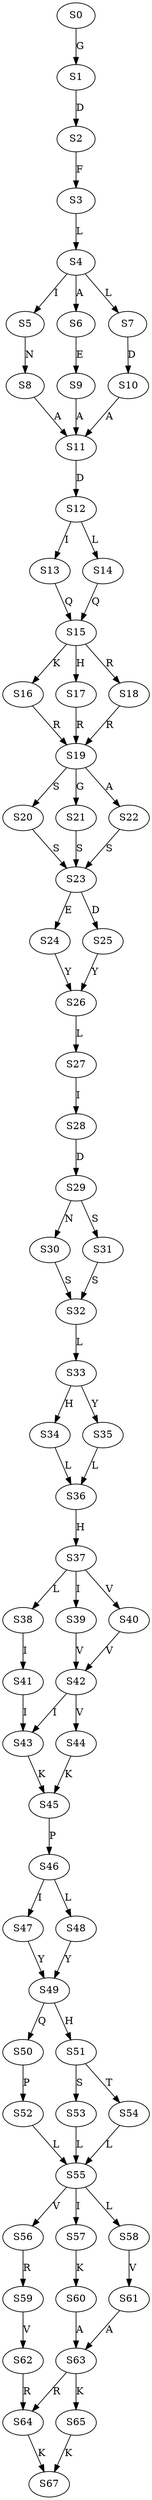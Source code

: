 strict digraph  {
	S0 -> S1 [ label = G ];
	S1 -> S2 [ label = D ];
	S2 -> S3 [ label = F ];
	S3 -> S4 [ label = L ];
	S4 -> S5 [ label = I ];
	S4 -> S6 [ label = A ];
	S4 -> S7 [ label = L ];
	S5 -> S8 [ label = N ];
	S6 -> S9 [ label = E ];
	S7 -> S10 [ label = D ];
	S8 -> S11 [ label = A ];
	S9 -> S11 [ label = A ];
	S10 -> S11 [ label = A ];
	S11 -> S12 [ label = D ];
	S12 -> S13 [ label = I ];
	S12 -> S14 [ label = L ];
	S13 -> S15 [ label = Q ];
	S14 -> S15 [ label = Q ];
	S15 -> S16 [ label = K ];
	S15 -> S17 [ label = H ];
	S15 -> S18 [ label = R ];
	S16 -> S19 [ label = R ];
	S17 -> S19 [ label = R ];
	S18 -> S19 [ label = R ];
	S19 -> S20 [ label = S ];
	S19 -> S21 [ label = G ];
	S19 -> S22 [ label = A ];
	S20 -> S23 [ label = S ];
	S21 -> S23 [ label = S ];
	S22 -> S23 [ label = S ];
	S23 -> S24 [ label = E ];
	S23 -> S25 [ label = D ];
	S24 -> S26 [ label = Y ];
	S25 -> S26 [ label = Y ];
	S26 -> S27 [ label = L ];
	S27 -> S28 [ label = I ];
	S28 -> S29 [ label = D ];
	S29 -> S30 [ label = N ];
	S29 -> S31 [ label = S ];
	S30 -> S32 [ label = S ];
	S31 -> S32 [ label = S ];
	S32 -> S33 [ label = L ];
	S33 -> S34 [ label = H ];
	S33 -> S35 [ label = Y ];
	S34 -> S36 [ label = L ];
	S35 -> S36 [ label = L ];
	S36 -> S37 [ label = H ];
	S37 -> S38 [ label = L ];
	S37 -> S39 [ label = I ];
	S37 -> S40 [ label = V ];
	S38 -> S41 [ label = I ];
	S39 -> S42 [ label = V ];
	S40 -> S42 [ label = V ];
	S41 -> S43 [ label = I ];
	S42 -> S44 [ label = V ];
	S42 -> S43 [ label = I ];
	S43 -> S45 [ label = K ];
	S44 -> S45 [ label = K ];
	S45 -> S46 [ label = P ];
	S46 -> S47 [ label = I ];
	S46 -> S48 [ label = L ];
	S47 -> S49 [ label = Y ];
	S48 -> S49 [ label = Y ];
	S49 -> S50 [ label = Q ];
	S49 -> S51 [ label = H ];
	S50 -> S52 [ label = P ];
	S51 -> S53 [ label = S ];
	S51 -> S54 [ label = T ];
	S52 -> S55 [ label = L ];
	S53 -> S55 [ label = L ];
	S54 -> S55 [ label = L ];
	S55 -> S56 [ label = V ];
	S55 -> S57 [ label = I ];
	S55 -> S58 [ label = L ];
	S56 -> S59 [ label = R ];
	S57 -> S60 [ label = K ];
	S58 -> S61 [ label = V ];
	S59 -> S62 [ label = V ];
	S60 -> S63 [ label = A ];
	S61 -> S63 [ label = A ];
	S62 -> S64 [ label = R ];
	S63 -> S65 [ label = K ];
	S63 -> S64 [ label = R ];
	S64 -> S67 [ label = K ];
	S65 -> S67 [ label = K ];
}

